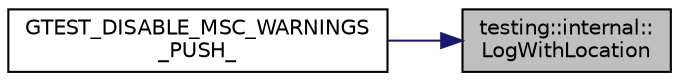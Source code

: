 digraph "testing::internal::LogWithLocation"
{
 // LATEX_PDF_SIZE
  bgcolor="transparent";
  edge [fontname="Helvetica",fontsize="10",labelfontname="Helvetica",labelfontsize="10"];
  node [fontname="Helvetica",fontsize="10",shape=record];
  rankdir="RL";
  Node1 [label="testing::internal::\lLogWithLocation",height=0.2,width=0.4,color="black", fillcolor="grey75", style="filled", fontcolor="black",tooltip=" "];
  Node1 -> Node2 [dir="back",color="midnightblue",fontsize="10",style="solid",fontname="Helvetica"];
  Node2 [label="GTEST_DISABLE_MSC_WARNINGS\l_PUSH_",height=0.2,width=0.4,color="black",URL="$gmock-spec-builders_8h.html#a88f79832f9d045112a76e9da8611cc13",tooltip=" "];
}
